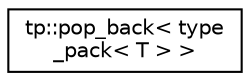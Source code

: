 digraph "Graphical Class Hierarchy"
{
 // LATEX_PDF_SIZE
  edge [fontname="Helvetica",fontsize="10",labelfontname="Helvetica",labelfontsize="10"];
  node [fontname="Helvetica",fontsize="10",shape=record];
  rankdir="LR";
  Node0 [label="tp::pop_back\< type\l_pack\< T \> \>",height=0.2,width=0.4,color="black", fillcolor="white", style="filled",URL="$structtp_1_1pop__back_3_01type__pack_3_01T_01_4_01_4.html",tooltip=" "];
}
